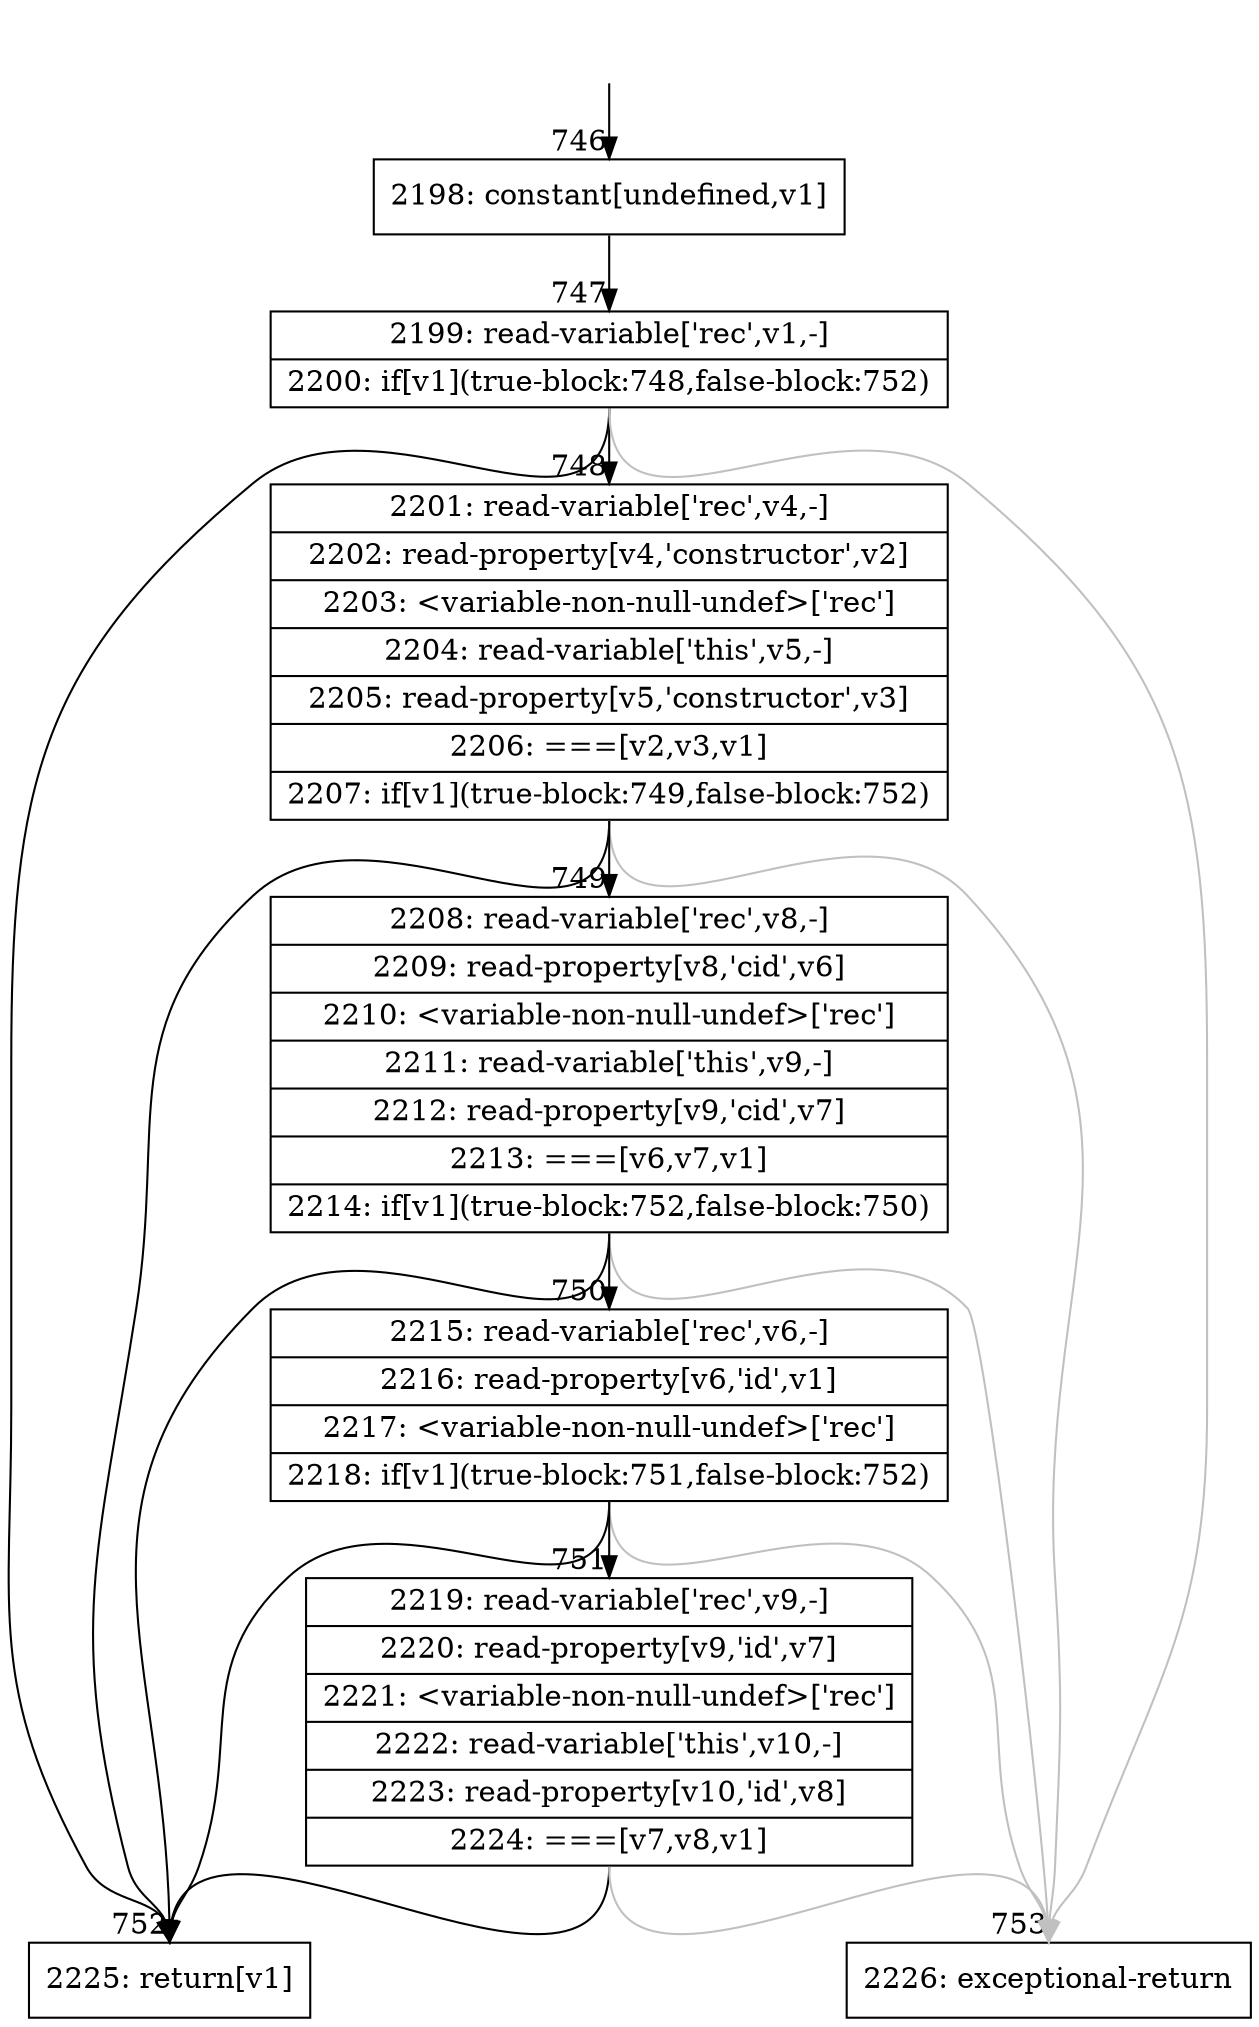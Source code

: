 digraph {
rankdir="TD"
BB_entry67[shape=none,label=""];
BB_entry67 -> BB746 [tailport=s, headport=n, headlabel="    746"]
BB746 [shape=record label="{2198: constant[undefined,v1]}" ] 
BB746 -> BB747 [tailport=s, headport=n, headlabel="      747"]
BB747 [shape=record label="{2199: read-variable['rec',v1,-]|2200: if[v1](true-block:748,false-block:752)}" ] 
BB747 -> BB752 [tailport=s, headport=n, headlabel="      752"]
BB747 -> BB748 [tailport=s, headport=n, headlabel="      748"]
BB747 -> BB753 [tailport=s, headport=n, color=gray, headlabel="      753"]
BB748 [shape=record label="{2201: read-variable['rec',v4,-]|2202: read-property[v4,'constructor',v2]|2203: \<variable-non-null-undef\>['rec']|2204: read-variable['this',v5,-]|2205: read-property[v5,'constructor',v3]|2206: ===[v2,v3,v1]|2207: if[v1](true-block:749,false-block:752)}" ] 
BB748 -> BB752 [tailport=s, headport=n]
BB748 -> BB749 [tailport=s, headport=n, headlabel="      749"]
BB748 -> BB753 [tailport=s, headport=n, color=gray]
BB749 [shape=record label="{2208: read-variable['rec',v8,-]|2209: read-property[v8,'cid',v6]|2210: \<variable-non-null-undef\>['rec']|2211: read-variable['this',v9,-]|2212: read-property[v9,'cid',v7]|2213: ===[v6,v7,v1]|2214: if[v1](true-block:752,false-block:750)}" ] 
BB749 -> BB752 [tailport=s, headport=n]
BB749 -> BB750 [tailport=s, headport=n, headlabel="      750"]
BB749 -> BB753 [tailport=s, headport=n, color=gray]
BB750 [shape=record label="{2215: read-variable['rec',v6,-]|2216: read-property[v6,'id',v1]|2217: \<variable-non-null-undef\>['rec']|2218: if[v1](true-block:751,false-block:752)}" ] 
BB750 -> BB752 [tailport=s, headport=n]
BB750 -> BB751 [tailport=s, headport=n, headlabel="      751"]
BB750 -> BB753 [tailport=s, headport=n, color=gray]
BB751 [shape=record label="{2219: read-variable['rec',v9,-]|2220: read-property[v9,'id',v7]|2221: \<variable-non-null-undef\>['rec']|2222: read-variable['this',v10,-]|2223: read-property[v10,'id',v8]|2224: ===[v7,v8,v1]}" ] 
BB751 -> BB752 [tailport=s, headport=n]
BB751 -> BB753 [tailport=s, headport=n, color=gray]
BB752 [shape=record label="{2225: return[v1]}" ] 
BB753 [shape=record label="{2226: exceptional-return}" ] 
//#$~ 634
}
